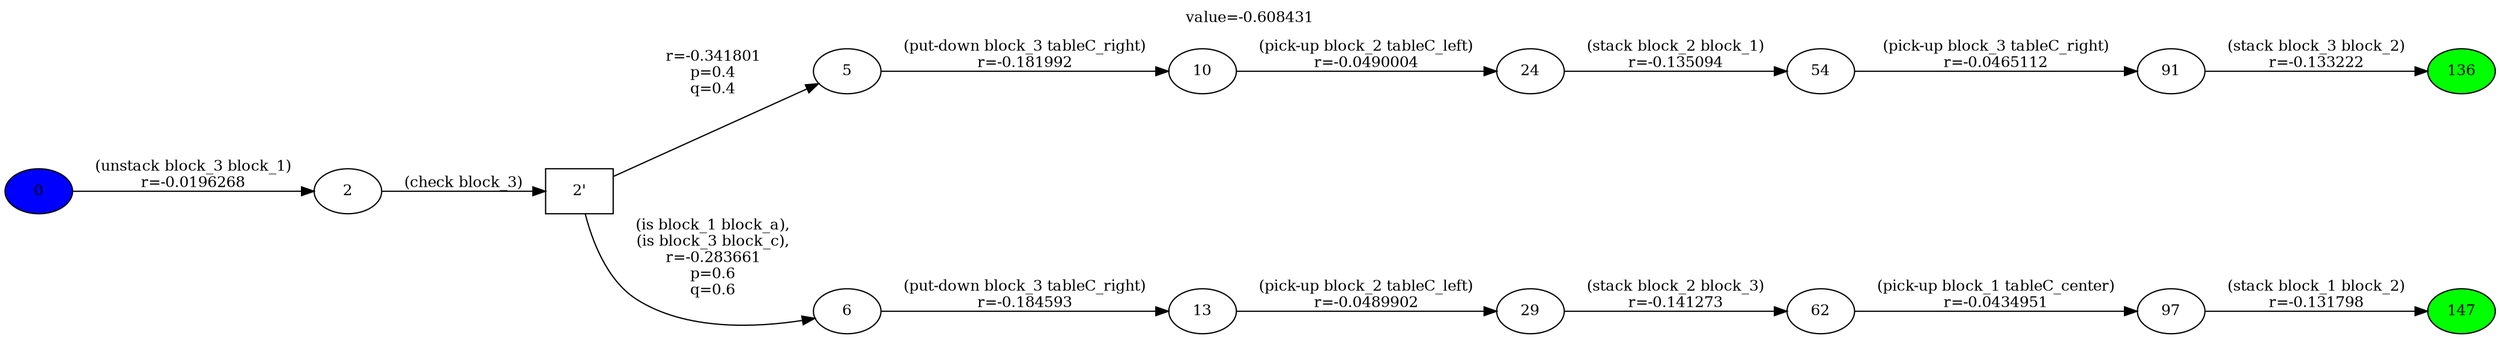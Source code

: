 digraph g{
rankdir="LR";
ranksep = 0.5;
nodesep=1.5;
graph[fontsize = 12];
node[fontsize = 12];
edge[fontsize = 12];
136 [style=filled, fillcolor=green]
147 [style=filled, fillcolor=green]
0 [style=filled, fillcolor=blue]
label="value=-0.608431"
labelloc=top
0->2 [ label="(unstack block_3 block_1)
r=-0.0196268" ];
"2'" [ shape=box ] ;
2->"2'" [ label="(check block_3)" ];
"2'"->5 [ label="
r=-0.341801
p=0.4
q=0.4" ];
5->10 [ label="(put-down block_3 tableC_right)
r=-0.181992" ];
10->24 [ label="(pick-up block_2 tableC_left)
r=-0.0490004" ];
24->54 [ label="(stack block_2 block_1)
r=-0.135094" ];
54->91 [ label="(pick-up block_3 tableC_right)
r=-0.0465112" ];
91->136 [ label="(stack block_3 block_2)
r=-0.133222" ];
"2'"->6 [ label="
(is block_1 block_a),
(is block_3 block_c),
r=-0.283661
p=0.6
q=0.6" ];
6->13 [ label="(put-down block_3 tableC_right)
r=-0.184593" ];
13->29 [ label="(pick-up block_2 tableC_left)
r=-0.0489902" ];
29->62 [ label="(stack block_2 block_3)
r=-0.141273" ];
62->97 [ label="(pick-up block_1 tableC_center)
r=-0.0434951" ];
97->147 [ label="(stack block_1 block_2)
r=-0.131798" ];
}
